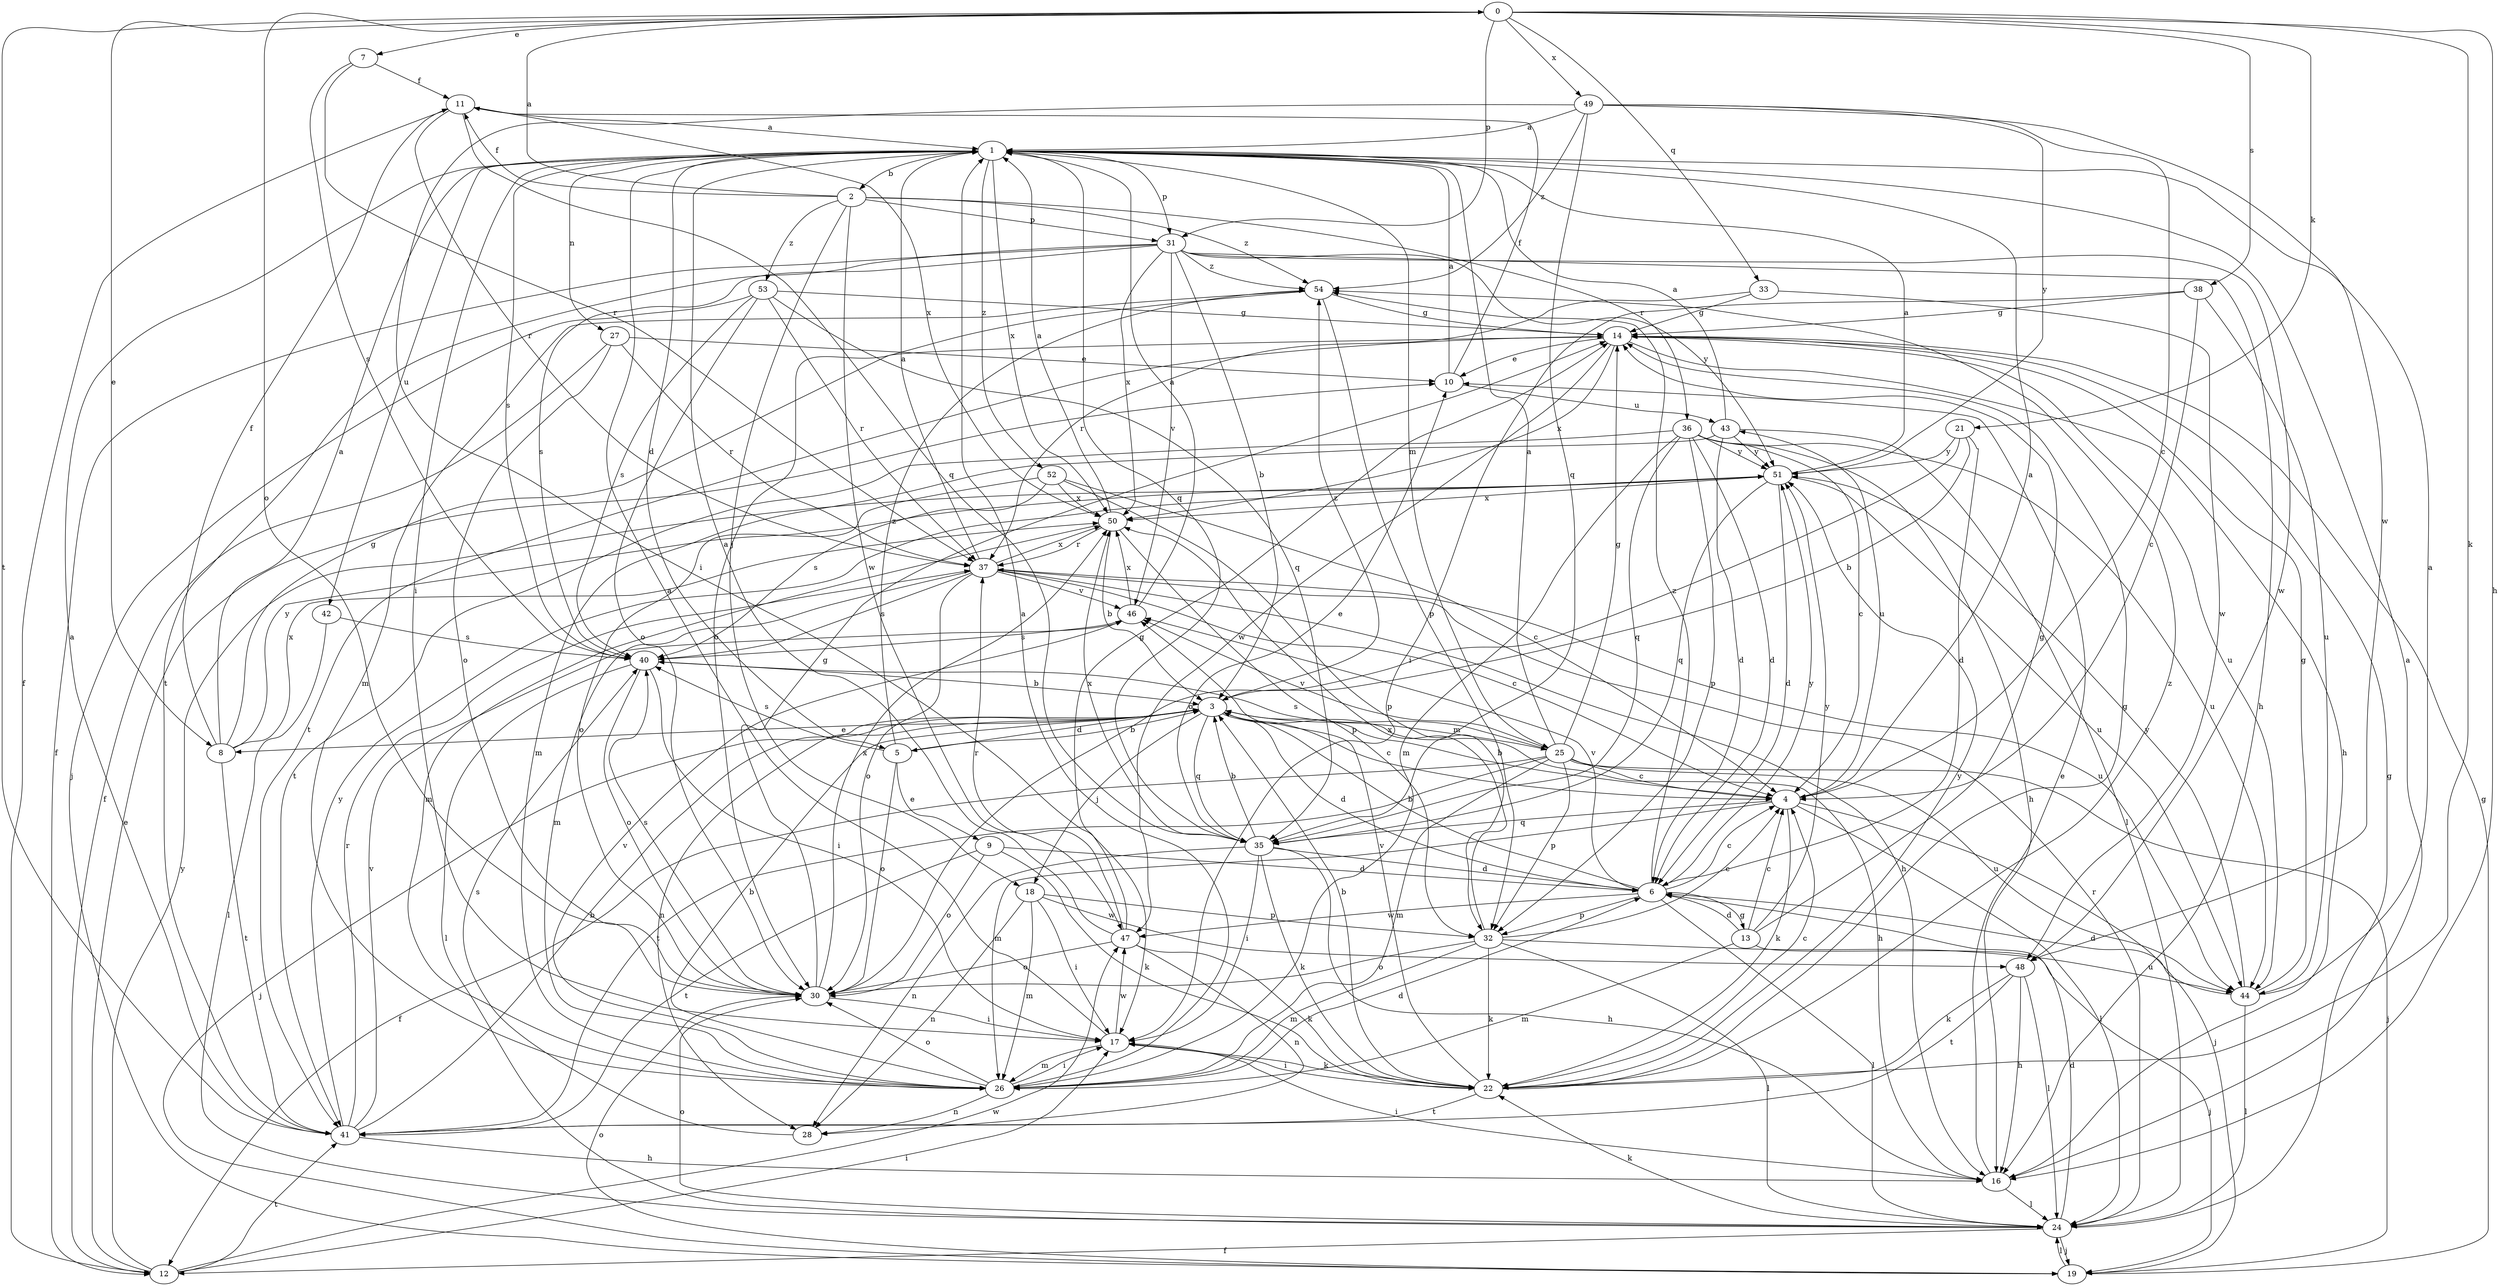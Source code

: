 strict digraph  {
0;
1;
2;
3;
4;
5;
6;
7;
8;
9;
10;
11;
12;
13;
14;
16;
17;
18;
19;
21;
22;
24;
25;
26;
27;
28;
30;
31;
32;
33;
35;
36;
37;
38;
40;
41;
42;
43;
44;
46;
47;
48;
49;
50;
51;
52;
53;
54;
0 -> 7  [label=e];
0 -> 8  [label=e];
0 -> 16  [label=h];
0 -> 21  [label=k];
0 -> 22  [label=k];
0 -> 30  [label=o];
0 -> 31  [label=p];
0 -> 33  [label=q];
0 -> 38  [label=s];
0 -> 41  [label=t];
0 -> 49  [label=x];
1 -> 2  [label=b];
1 -> 5  [label=d];
1 -> 17  [label=i];
1 -> 25  [label=m];
1 -> 27  [label=n];
1 -> 31  [label=p];
1 -> 35  [label=q];
1 -> 40  [label=s];
1 -> 42  [label=u];
1 -> 50  [label=x];
1 -> 52  [label=z];
2 -> 0  [label=a];
2 -> 11  [label=f];
2 -> 18  [label=j];
2 -> 31  [label=p];
2 -> 36  [label=r];
2 -> 47  [label=w];
2 -> 53  [label=z];
2 -> 54  [label=z];
3 -> 4  [label=c];
3 -> 5  [label=d];
3 -> 6  [label=d];
3 -> 8  [label=e];
3 -> 16  [label=h];
3 -> 18  [label=j];
3 -> 19  [label=j];
3 -> 25  [label=m];
3 -> 28  [label=n];
3 -> 35  [label=q];
3 -> 54  [label=z];
4 -> 1  [label=a];
4 -> 3  [label=b];
4 -> 19  [label=j];
4 -> 22  [label=k];
4 -> 24  [label=l];
4 -> 26  [label=m];
4 -> 35  [label=q];
4 -> 43  [label=u];
5 -> 3  [label=b];
5 -> 9  [label=e];
5 -> 30  [label=o];
5 -> 40  [label=s];
5 -> 54  [label=z];
6 -> 3  [label=b];
6 -> 4  [label=c];
6 -> 13  [label=g];
6 -> 24  [label=l];
6 -> 32  [label=p];
6 -> 46  [label=v];
6 -> 47  [label=w];
6 -> 51  [label=y];
6 -> 54  [label=z];
7 -> 11  [label=f];
7 -> 37  [label=r];
7 -> 40  [label=s];
8 -> 1  [label=a];
8 -> 11  [label=f];
8 -> 14  [label=g];
8 -> 41  [label=t];
8 -> 50  [label=x];
8 -> 51  [label=y];
9 -> 6  [label=d];
9 -> 22  [label=k];
9 -> 30  [label=o];
9 -> 41  [label=t];
10 -> 1  [label=a];
10 -> 11  [label=f];
10 -> 43  [label=u];
11 -> 1  [label=a];
11 -> 12  [label=f];
11 -> 35  [label=q];
11 -> 37  [label=r];
11 -> 50  [label=x];
12 -> 10  [label=e];
12 -> 17  [label=i];
12 -> 41  [label=t];
12 -> 47  [label=w];
12 -> 51  [label=y];
13 -> 4  [label=c];
13 -> 6  [label=d];
13 -> 14  [label=g];
13 -> 19  [label=j];
13 -> 26  [label=m];
13 -> 51  [label=y];
14 -> 10  [label=e];
14 -> 16  [label=h];
14 -> 41  [label=t];
14 -> 44  [label=u];
14 -> 47  [label=w];
14 -> 50  [label=x];
16 -> 1  [label=a];
16 -> 10  [label=e];
16 -> 17  [label=i];
16 -> 24  [label=l];
17 -> 1  [label=a];
17 -> 22  [label=k];
17 -> 26  [label=m];
17 -> 47  [label=w];
18 -> 17  [label=i];
18 -> 26  [label=m];
18 -> 28  [label=n];
18 -> 32  [label=p];
18 -> 48  [label=w];
19 -> 14  [label=g];
19 -> 24  [label=l];
19 -> 30  [label=o];
21 -> 3  [label=b];
21 -> 6  [label=d];
21 -> 30  [label=o];
21 -> 51  [label=y];
22 -> 3  [label=b];
22 -> 4  [label=c];
22 -> 14  [label=g];
22 -> 17  [label=i];
22 -> 41  [label=t];
22 -> 46  [label=v];
22 -> 51  [label=y];
22 -> 54  [label=z];
24 -> 6  [label=d];
24 -> 12  [label=f];
24 -> 14  [label=g];
24 -> 19  [label=j];
24 -> 22  [label=k];
24 -> 30  [label=o];
24 -> 37  [label=r];
25 -> 1  [label=a];
25 -> 4  [label=c];
25 -> 12  [label=f];
25 -> 14  [label=g];
25 -> 19  [label=j];
25 -> 26  [label=m];
25 -> 32  [label=p];
25 -> 40  [label=s];
25 -> 41  [label=t];
25 -> 44  [label=u];
25 -> 46  [label=v];
26 -> 1  [label=a];
26 -> 3  [label=b];
26 -> 6  [label=d];
26 -> 17  [label=i];
26 -> 28  [label=n];
26 -> 30  [label=o];
26 -> 46  [label=v];
27 -> 10  [label=e];
27 -> 12  [label=f];
27 -> 30  [label=o];
27 -> 37  [label=r];
28 -> 40  [label=s];
30 -> 14  [label=g];
30 -> 17  [label=i];
30 -> 40  [label=s];
30 -> 50  [label=x];
31 -> 3  [label=b];
31 -> 12  [label=f];
31 -> 16  [label=h];
31 -> 40  [label=s];
31 -> 41  [label=t];
31 -> 46  [label=v];
31 -> 48  [label=w];
31 -> 50  [label=x];
31 -> 51  [label=y];
31 -> 54  [label=z];
32 -> 4  [label=c];
32 -> 22  [label=k];
32 -> 24  [label=l];
32 -> 26  [label=m];
32 -> 30  [label=o];
32 -> 44  [label=u];
32 -> 50  [label=x];
33 -> 14  [label=g];
33 -> 37  [label=r];
33 -> 48  [label=w];
35 -> 3  [label=b];
35 -> 6  [label=d];
35 -> 10  [label=e];
35 -> 16  [label=h];
35 -> 17  [label=i];
35 -> 22  [label=k];
35 -> 28  [label=n];
35 -> 50  [label=x];
36 -> 4  [label=c];
36 -> 6  [label=d];
36 -> 16  [label=h];
36 -> 26  [label=m];
36 -> 32  [label=p];
36 -> 35  [label=q];
36 -> 41  [label=t];
36 -> 44  [label=u];
36 -> 51  [label=y];
37 -> 1  [label=a];
37 -> 4  [label=c];
37 -> 16  [label=h];
37 -> 26  [label=m];
37 -> 30  [label=o];
37 -> 40  [label=s];
37 -> 44  [label=u];
37 -> 46  [label=v];
37 -> 50  [label=x];
38 -> 4  [label=c];
38 -> 14  [label=g];
38 -> 17  [label=i];
38 -> 44  [label=u];
40 -> 3  [label=b];
40 -> 17  [label=i];
40 -> 24  [label=l];
40 -> 30  [label=o];
41 -> 1  [label=a];
41 -> 3  [label=b];
41 -> 16  [label=h];
41 -> 37  [label=r];
41 -> 46  [label=v];
41 -> 51  [label=y];
42 -> 24  [label=l];
42 -> 40  [label=s];
43 -> 1  [label=a];
43 -> 6  [label=d];
43 -> 24  [label=l];
43 -> 26  [label=m];
43 -> 51  [label=y];
44 -> 1  [label=a];
44 -> 6  [label=d];
44 -> 14  [label=g];
44 -> 24  [label=l];
44 -> 51  [label=y];
46 -> 1  [label=a];
46 -> 40  [label=s];
46 -> 50  [label=x];
47 -> 1  [label=a];
47 -> 14  [label=g];
47 -> 22  [label=k];
47 -> 28  [label=n];
47 -> 30  [label=o];
47 -> 37  [label=r];
48 -> 16  [label=h];
48 -> 22  [label=k];
48 -> 24  [label=l];
48 -> 41  [label=t];
49 -> 1  [label=a];
49 -> 4  [label=c];
49 -> 17  [label=i];
49 -> 35  [label=q];
49 -> 48  [label=w];
49 -> 51  [label=y];
49 -> 54  [label=z];
50 -> 1  [label=a];
50 -> 3  [label=b];
50 -> 26  [label=m];
50 -> 32  [label=p];
50 -> 37  [label=r];
51 -> 1  [label=a];
51 -> 6  [label=d];
51 -> 35  [label=q];
51 -> 44  [label=u];
51 -> 50  [label=x];
52 -> 4  [label=c];
52 -> 30  [label=o];
52 -> 32  [label=p];
52 -> 40  [label=s];
52 -> 50  [label=x];
53 -> 14  [label=g];
53 -> 19  [label=j];
53 -> 30  [label=o];
53 -> 35  [label=q];
53 -> 37  [label=r];
53 -> 40  [label=s];
54 -> 14  [label=g];
54 -> 26  [label=m];
54 -> 30  [label=o];
54 -> 32  [label=p];
}
